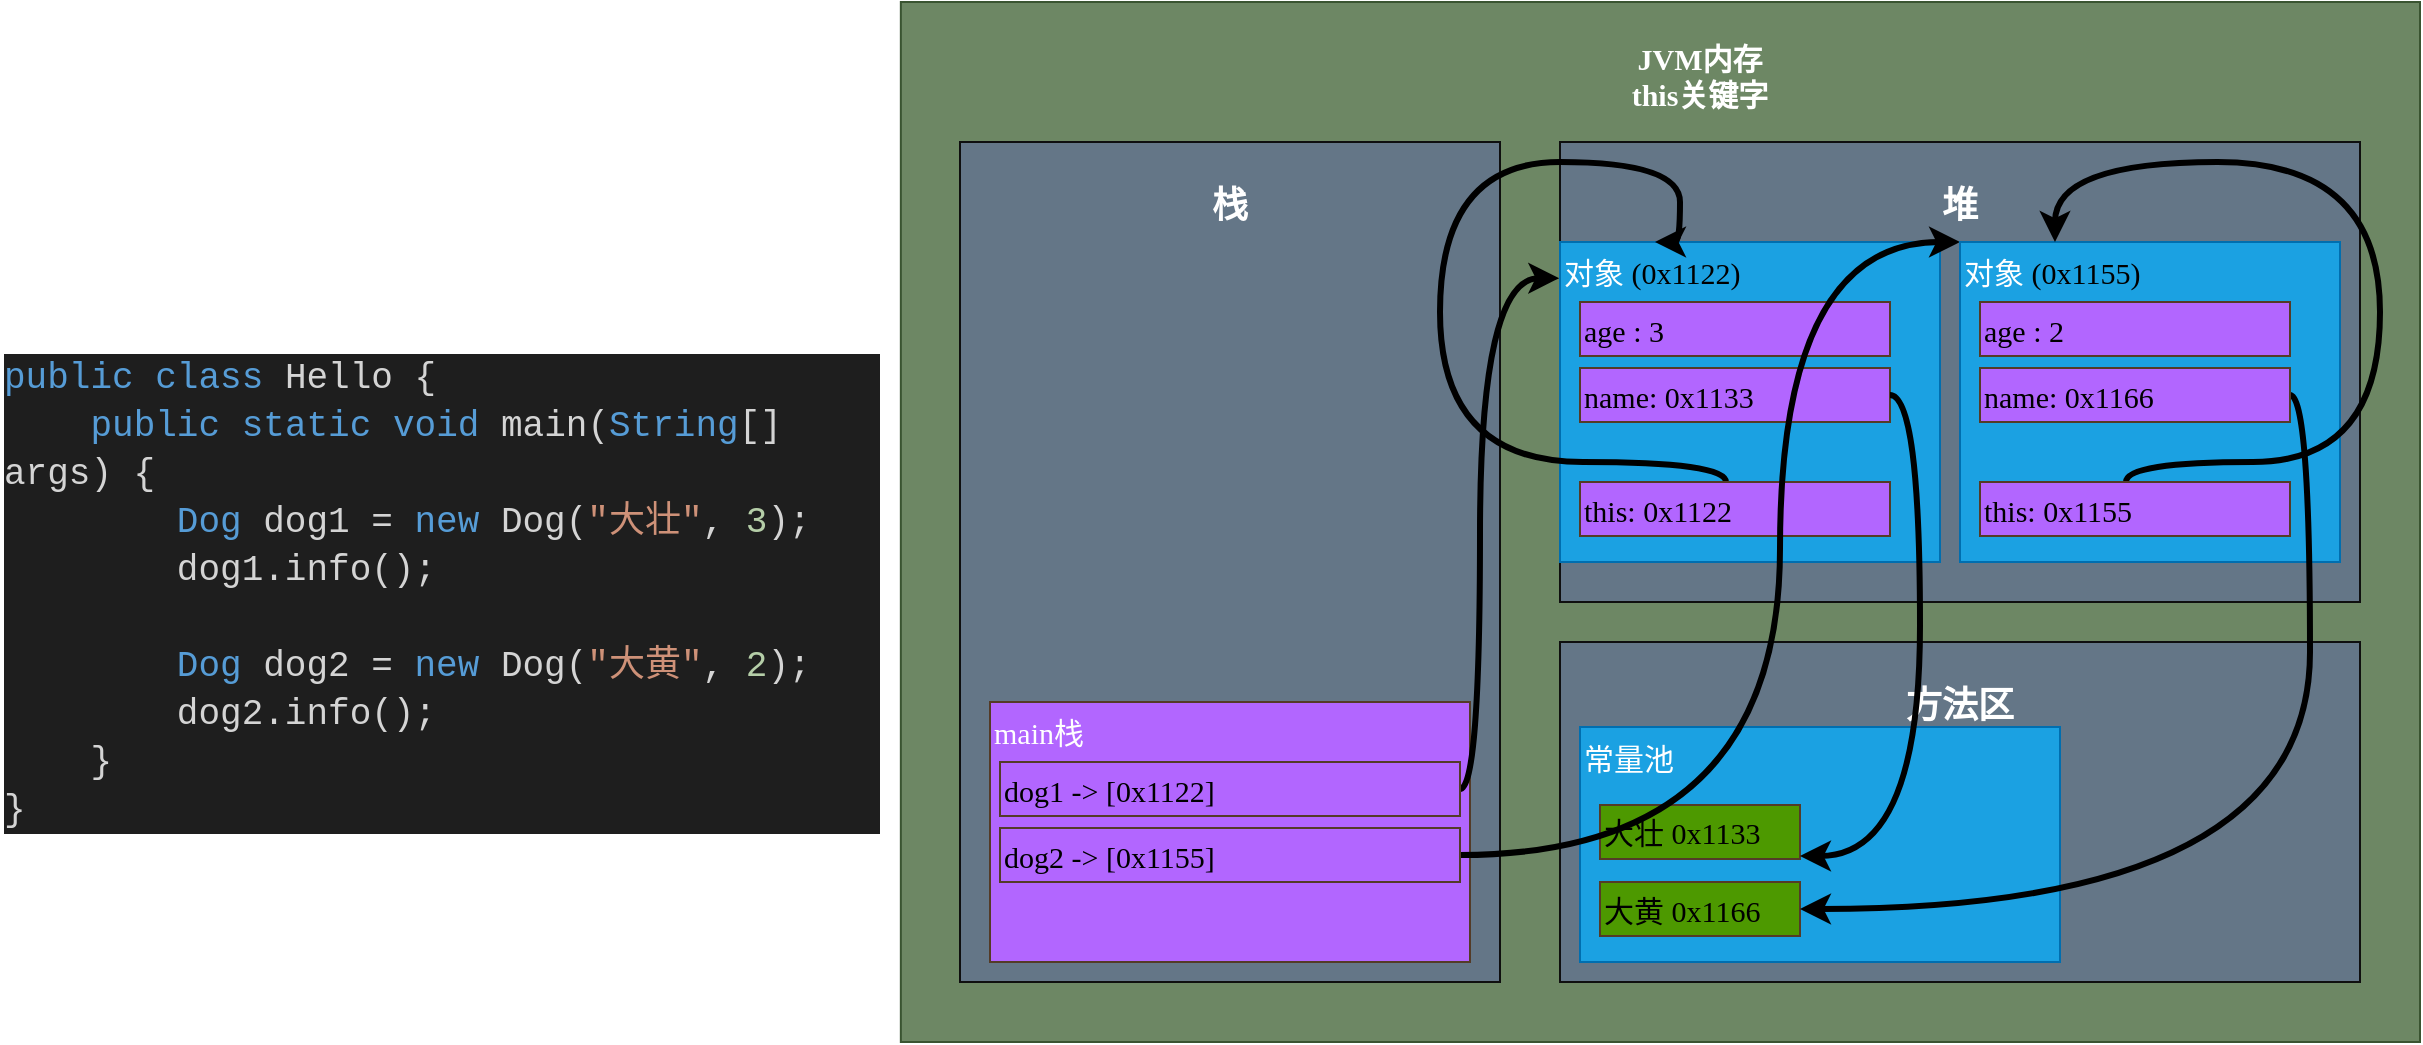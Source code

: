 <mxfile>
    <diagram id="nPJZ4RdiA9PnXjcXY77A" name="第 1 页">
        <mxGraphModel dx="1852" dy="655" grid="1" gridSize="10" guides="1" tooltips="1" connect="1" arrows="1" fold="1" page="1" pageScale="1" pageWidth="827" pageHeight="1169" background="none" math="0" shadow="0">
            <root>
                <mxCell id="0"/>
                <mxCell id="1" style="" parent="0"/>
                <mxCell id="2" value="&lt;blockquote style=&quot;margin: 0 0 0 40px ; border: none ; padding: 0px&quot;&gt;&lt;pre style=&quot;font-size: 13px&quot;&gt;&lt;font style=&quot;font-size: 15px&quot; face=&quot;Verdana&quot;&gt;&lt;b&gt;&lt;font style=&quot;font-size: 15px&quot;&gt;JVM内存&lt;br&gt;&lt;/font&gt;this关键字&lt;/b&gt;&lt;/font&gt;&lt;/pre&gt;&lt;/blockquote&gt;" style="rounded=0;whiteSpace=wrap;html=1;fillColor=#6d8764;strokeColor=#3A5431;fontColor=#ffffff;align=center;verticalAlign=top;labelPosition=center;verticalLabelPosition=middle;horizontal=1;" parent="1" vertex="1">
                    <mxGeometry x="320.42" y="120" width="759.58" height="520" as="geometry"/>
                </mxCell>
                <mxCell id="6" value="&lt;h2&gt;栈&lt;/h2&gt;" style="rounded=0;whiteSpace=wrap;html=1;fillColor=#647687;strokeColor=#0F0F0F;fontColor=#ffffff;align=center;labelPosition=center;verticalLabelPosition=middle;verticalAlign=top;" parent="1" vertex="1">
                    <mxGeometry x="350" y="190" width="270" height="420" as="geometry"/>
                </mxCell>
                <mxCell id="10" value="main栈" style="rounded=0;whiteSpace=wrap;html=1;fontFamily=Verdana;fontSize=15;strokeColor=#543B27;fillColor=#B266FF;verticalAlign=top;align=left;fontColor=#ffffff;" parent="1" vertex="1">
                    <mxGeometry x="365" y="470" width="240" height="130" as="geometry"/>
                </mxCell>
                <mxCell id="61" style="edgeStyle=orthogonalEdgeStyle;curved=1;html=1;entryX=-0.002;entryY=0.113;entryDx=0;entryDy=0;entryPerimeter=0;strokeWidth=3;" edge="1" parent="1" source="12" target="15">
                    <mxGeometry relative="1" as="geometry">
                        <Array as="points">
                            <mxPoint x="610" y="513"/>
                            <mxPoint x="610" y="258"/>
                        </Array>
                    </mxGeometry>
                </mxCell>
                <mxCell id="12" value="dog1 -&amp;gt; [0x1122]" style="rounded=0;whiteSpace=wrap;html=1;fontFamily=Verdana;fontSize=15;strokeColor=#543B27;fillColor=#B266FF;align=left;" parent="1" vertex="1">
                    <mxGeometry x="370" y="500" width="230" height="27" as="geometry"/>
                </mxCell>
                <mxCell id="14" value="&lt;h2&gt;堆&lt;/h2&gt;" style="rounded=0;whiteSpace=wrap;html=1;fillColor=#647687;strokeColor=#0F0F0F;fontColor=#ffffff;align=center;labelPosition=center;verticalLabelPosition=middle;verticalAlign=top;" parent="1" vertex="1">
                    <mxGeometry x="650" y="190" width="400" height="230" as="geometry"/>
                </mxCell>
                <mxCell id="15" value="对象 &lt;font color=&quot;#000000&quot;&gt;(0x1122)&lt;/font&gt;" style="rounded=0;whiteSpace=wrap;html=1;fontFamily=Verdana;fontSize=15;strokeColor=#006EAF;fillColor=#1ba1e2;verticalAlign=top;align=left;fontColor=#ffffff;" parent="1" vertex="1">
                    <mxGeometry x="650" y="240" width="190" height="160" as="geometry"/>
                </mxCell>
                <mxCell id="31" value="&lt;h2&gt;方法区&lt;/h2&gt;" style="rounded=0;whiteSpace=wrap;html=1;fillColor=#647687;strokeColor=#0F0F0F;fontColor=#ffffff;align=center;labelPosition=center;verticalLabelPosition=middle;verticalAlign=top;" parent="1" vertex="1">
                    <mxGeometry x="650" y="440" width="400" height="170" as="geometry"/>
                </mxCell>
                <mxCell id="55" value="&lt;div style=&quot;color: rgb(212 , 212 , 212) ; background-color: rgb(30 , 30 , 30) ; font-family: &amp;#34;cn regular&amp;#34; , &amp;#34;consolas&amp;#34; , &amp;#34;courier new&amp;#34; , monospace , &amp;#34;consolas&amp;#34; , &amp;#34;courier new&amp;#34; , monospace ; font-weight: normal ; font-size: 18px ; line-height: 24px&quot;&gt;&lt;div style=&quot;font-family: &amp;#34;cn regular&amp;#34; , &amp;#34;consolas&amp;#34; , &amp;#34;courier new&amp;#34; , monospace , &amp;#34;consolas&amp;#34; , &amp;#34;courier new&amp;#34; , monospace ; line-height: 24px&quot;&gt;&lt;div style=&quot;font-family: &amp;#34;cn regular&amp;#34; , &amp;#34;consolas&amp;#34; , &amp;#34;courier new&amp;#34; , monospace , &amp;#34;consolas&amp;#34; , &amp;#34;courier new&amp;#34; , monospace ; line-height: 24px&quot;&gt;&lt;div&gt;&lt;span style=&quot;color: #569cd6&quot;&gt;public&lt;/span&gt; &lt;span style=&quot;color: #569cd6&quot;&gt;class&lt;/span&gt; Hello {&lt;/div&gt;&lt;div&gt;&amp;nbsp; &amp;nbsp; &lt;span style=&quot;color: #569cd6&quot;&gt;public&lt;/span&gt; &lt;span style=&quot;color: #569cd6&quot;&gt;static&lt;/span&gt; &lt;span style=&quot;color: #569cd6&quot;&gt;void&lt;/span&gt; main(&lt;span style=&quot;color: #569cd6&quot;&gt;String&lt;/span&gt;[] args) {&lt;/div&gt;&lt;div&gt;&amp;nbsp; &amp;nbsp; &amp;nbsp; &amp;nbsp; &lt;span style=&quot;color: #569cd6&quot;&gt;Dog&lt;/span&gt; dog1 = &lt;span style=&quot;color: #569cd6&quot;&gt;new&lt;/span&gt; Dog(&lt;span style=&quot;color: #ce9178&quot;&gt;&quot;大壮&quot;&lt;/span&gt;, &lt;span style=&quot;color: #b5cea8&quot;&gt;3&lt;/span&gt;);&lt;/div&gt;&lt;div&gt;&amp;nbsp; &amp;nbsp; &amp;nbsp; &amp;nbsp; dog1.info();&lt;/div&gt;&lt;br&gt;&lt;div&gt;&amp;nbsp; &amp;nbsp; &amp;nbsp; &amp;nbsp; &lt;span style=&quot;color: #569cd6&quot;&gt;Dog&lt;/span&gt; dog2 = &lt;span style=&quot;color: #569cd6&quot;&gt;new&lt;/span&gt; Dog(&lt;span style=&quot;color: #ce9178&quot;&gt;&quot;大黄&quot;&lt;/span&gt;, &lt;span style=&quot;color: #b5cea8&quot;&gt;2&lt;/span&gt;);&lt;/div&gt;&lt;div&gt;&amp;nbsp; &amp;nbsp; &amp;nbsp; &amp;nbsp; dog2.info();&lt;/div&gt;&lt;div&gt;&amp;nbsp; &amp;nbsp; }&lt;/div&gt;&lt;div&gt;}&lt;/div&gt;&lt;/div&gt;&lt;/div&gt;&lt;/div&gt;" style="text;whiteSpace=wrap;html=1;" vertex="1" parent="1">
                    <mxGeometry x="-130" y="289.25" width="439.58" height="221.5" as="geometry"/>
                </mxCell>
                <mxCell id="56" value="age : 3" style="rounded=0;whiteSpace=wrap;html=1;fontFamily=Verdana;fontSize=15;strokeColor=#543B27;fillColor=#B266FF;align=left;" vertex="1" parent="1">
                    <mxGeometry x="660" y="270" width="155" height="27" as="geometry"/>
                </mxCell>
                <mxCell id="57" value="name: 0x1133" style="rounded=0;whiteSpace=wrap;html=1;fontFamily=Verdana;fontSize=15;strokeColor=#543B27;fillColor=#B266FF;align=left;" vertex="1" parent="1">
                    <mxGeometry x="660" y="303" width="155" height="27" as="geometry"/>
                </mxCell>
                <mxCell id="58" value="常量池" style="rounded=0;whiteSpace=wrap;html=1;fontFamily=Verdana;fontSize=15;strokeColor=#006EAF;fillColor=#1ba1e2;verticalAlign=top;align=left;fontColor=#ffffff;" vertex="1" parent="1">
                    <mxGeometry x="660" y="482.5" width="240" height="117.5" as="geometry"/>
                </mxCell>
                <mxCell id="59" value="大壮 0x1133" style="rounded=0;whiteSpace=wrap;html=1;fontFamily=Verdana;fontSize=15;strokeColor=#543B27;fillColor=#4D9900;align=left;" vertex="1" parent="1">
                    <mxGeometry x="670" y="521.5" width="100" height="27" as="geometry"/>
                </mxCell>
                <mxCell id="60" style="edgeStyle=orthogonalEdgeStyle;html=1;curved=1;strokeWidth=3;" edge="1" parent="1" source="57">
                    <mxGeometry relative="1" as="geometry">
                        <mxPoint x="770" y="547" as="targetPoint"/>
                        <Array as="points">
                            <mxPoint x="830" y="317"/>
                            <mxPoint x="830" y="547"/>
                        </Array>
                    </mxGeometry>
                </mxCell>
                <mxCell id="63" style="edgeStyle=orthogonalEdgeStyle;curved=1;html=1;entryX=0.25;entryY=0;entryDx=0;entryDy=0;strokeWidth=3;" edge="1" parent="1" source="62" target="15">
                    <mxGeometry relative="1" as="geometry">
                        <Array as="points">
                            <mxPoint x="733" y="350"/>
                            <mxPoint x="590" y="350"/>
                            <mxPoint x="590" y="200"/>
                            <mxPoint x="710" y="200"/>
                        </Array>
                    </mxGeometry>
                </mxCell>
                <mxCell id="62" value="this: 0x1122" style="rounded=0;whiteSpace=wrap;html=1;fontFamily=Verdana;fontSize=15;strokeColor=#543B27;fillColor=#B266FF;align=left;" vertex="1" parent="1">
                    <mxGeometry x="660" y="360" width="155" height="27" as="geometry"/>
                </mxCell>
                <mxCell id="64" value="大黄 0x1166" style="rounded=0;whiteSpace=wrap;html=1;fontFamily=Verdana;fontSize=15;strokeColor=#543B27;fillColor=#4D9900;align=left;" vertex="1" parent="1">
                    <mxGeometry x="670" y="560" width="100" height="27" as="geometry"/>
                </mxCell>
                <mxCell id="75" style="edgeStyle=orthogonalEdgeStyle;curved=1;html=1;entryX=0;entryY=0;entryDx=0;entryDy=0;strokeWidth=3;" edge="1" parent="1" source="67" target="68">
                    <mxGeometry relative="1" as="geometry">
                        <Array as="points">
                            <mxPoint x="760" y="547"/>
                            <mxPoint x="760" y="240"/>
                        </Array>
                    </mxGeometry>
                </mxCell>
                <mxCell id="67" value="dog2 -&amp;gt; [0x1155]" style="rounded=0;whiteSpace=wrap;html=1;fontFamily=Verdana;fontSize=15;strokeColor=#543B27;fillColor=#B266FF;align=left;" vertex="1" parent="1">
                    <mxGeometry x="370" y="533" width="230" height="27" as="geometry"/>
                </mxCell>
                <mxCell id="68" value="对象 &lt;font color=&quot;#000000&quot;&gt;(0x1155)&lt;/font&gt;" style="rounded=0;whiteSpace=wrap;html=1;fontFamily=Verdana;fontSize=15;strokeColor=#006EAF;fillColor=#1ba1e2;verticalAlign=top;align=left;fontColor=#ffffff;" vertex="1" parent="1">
                    <mxGeometry x="850" y="240" width="190" height="160" as="geometry"/>
                </mxCell>
                <mxCell id="69" value="age : 2" style="rounded=0;whiteSpace=wrap;html=1;fontFamily=Verdana;fontSize=15;strokeColor=#543B27;fillColor=#B266FF;align=left;" vertex="1" parent="1">
                    <mxGeometry x="860" y="270" width="155" height="27" as="geometry"/>
                </mxCell>
                <mxCell id="73" style="edgeStyle=orthogonalEdgeStyle;curved=1;html=1;strokeWidth=3;entryX=1;entryY=0.5;entryDx=0;entryDy=0;exitX=1;exitY=0.5;exitDx=0;exitDy=0;" edge="1" parent="1" source="70" target="64">
                    <mxGeometry relative="1" as="geometry"/>
                </mxCell>
                <mxCell id="70" value="name: 0x1166" style="rounded=0;whiteSpace=wrap;html=1;fontFamily=Verdana;fontSize=15;strokeColor=#543B27;fillColor=#B266FF;align=left;" vertex="1" parent="1">
                    <mxGeometry x="860" y="303" width="155" height="27" as="geometry"/>
                </mxCell>
                <mxCell id="72" style="edgeStyle=orthogonalEdgeStyle;curved=1;html=1;entryX=0.25;entryY=0;entryDx=0;entryDy=0;strokeWidth=3;" edge="1" parent="1" source="71" target="68">
                    <mxGeometry relative="1" as="geometry">
                        <Array as="points">
                            <mxPoint x="933" y="350"/>
                            <mxPoint x="1060" y="350"/>
                            <mxPoint x="1060" y="200"/>
                            <mxPoint x="897" y="200"/>
                        </Array>
                    </mxGeometry>
                </mxCell>
                <mxCell id="71" value="this: 0x1155" style="rounded=0;whiteSpace=wrap;html=1;fontFamily=Verdana;fontSize=15;strokeColor=#543B27;fillColor=#B266FF;align=left;" vertex="1" parent="1">
                    <mxGeometry x="860" y="360" width="155" height="27" as="geometry"/>
                </mxCell>
            </root>
        </mxGraphModel>
    </diagram>
</mxfile>